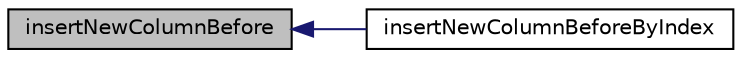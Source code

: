 digraph "insertNewColumnBefore"
{
  edge [fontname="Helvetica",fontsize="10",labelfontname="Helvetica",labelfontsize="10"];
  node [fontname="Helvetica",fontsize="10",shape=record];
  rankdir="LR";
  Node459 [label="insertNewColumnBefore",height=0.2,width=0.4,color="black", fillcolor="grey75", style="filled", fontcolor="black"];
  Node459 -> Node460 [dir="back",color="midnightblue",fontsize="10",style="solid",fontname="Helvetica"];
  Node460 [label="insertNewColumnBeforeByIndex",height=0.2,width=0.4,color="black", fillcolor="white", style="filled",URL="$class_p_h_p_excel___worksheet.html#a9673974c1d82e0babf9f7593876693f1"];
}
